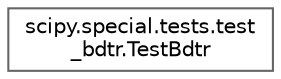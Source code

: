 digraph "Graphical Class Hierarchy"
{
 // LATEX_PDF_SIZE
  bgcolor="transparent";
  edge [fontname=Helvetica,fontsize=10,labelfontname=Helvetica,labelfontsize=10];
  node [fontname=Helvetica,fontsize=10,shape=box,height=0.2,width=0.4];
  rankdir="LR";
  Node0 [id="Node000000",label="scipy.special.tests.test\l_bdtr.TestBdtr",height=0.2,width=0.4,color="grey40", fillcolor="white", style="filled",URL="$d1/d60/classscipy_1_1special_1_1tests_1_1test__bdtr_1_1TestBdtr.html",tooltip=" "];
}

